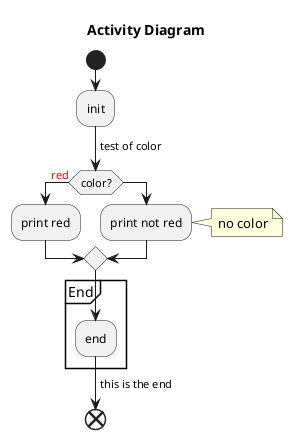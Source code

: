 @startuml

!if %variable_exists("$THEME")
title Activity Diagram - $THEME theme
!else
title Activity Diagram
!endif

start
:init;
-> test of color;
if (color?) is (<color:red>red) then
  :print red;
else 
  :print not red;
  note right: no color
endif
partition End {
  :end;
}
-> this is the end;
end
@enduml
